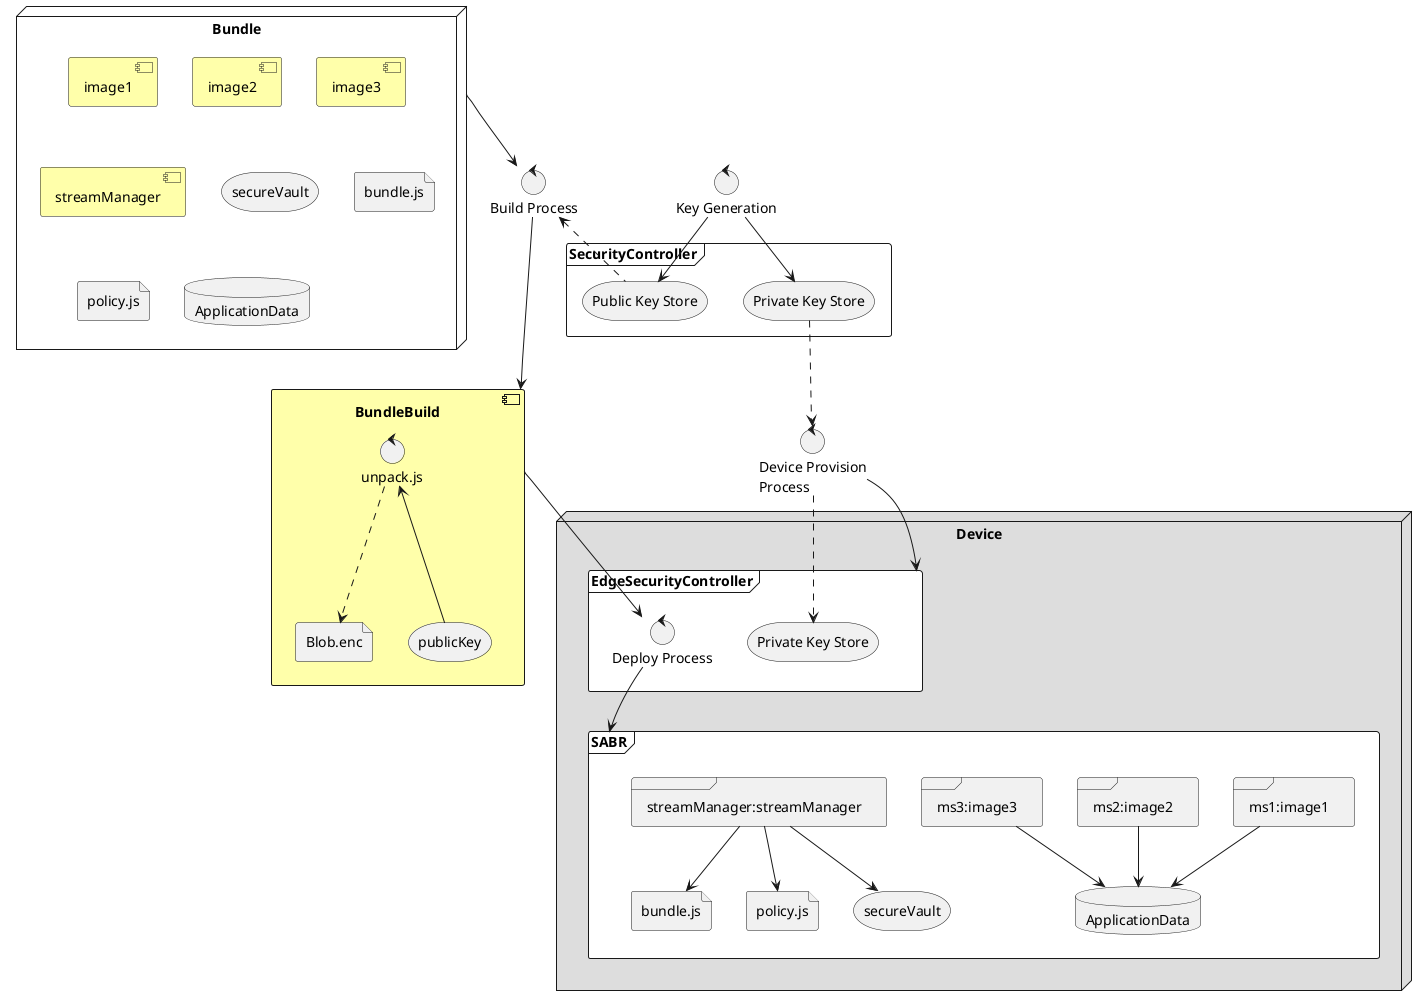 @startuml
'https://plantuml.com/component-diagram


node "Bundle" as Bundle {
    component image1 #ffffaa
    component image2 #ffffaa
    component image3 #ffffaa
    component streamManager #ffffaa
    storage secureVault
    file bundle.js
    file policy.js
    database ApplicationData
}

component "BundleBuild" as BB #ffffaa {
    file Blob.enc
    storage publicKey
    control unpack.js
    unpack.js <-- publicKey
    unpack.js ..> Blob.enc
}
control "Key Generation" as KG

control "Build Process" as BP

frame "SecurityController" as SC {
    storage "Public Key Store" as ks1
    storage "Private Key Store" as pks1
}
control "Device Provision\nProcess" as dpp

node Device #dddddd {
frame "EdgeSecurityController" as ESC #ffffff {
    storage "Private Key Store" as ks2
    control "Deploy Process" as dp
}
frame "SABR" as SABR #ffffff {
   frame "ms1:image1" as ms1
   frame "ms2:image2" as ms2
   frame "ms3:image3" as ms3
   frame "streamManager:streamManager" as SM
   database ApplicationData as ad
   file bundle.js as b2
   file policy.js as p2
   storage secureVault as sv
   ms1 --> ad
   ms2 --> ad
   ms3 --> ad
   SM -->  b2
   SM -->  p2
   SM -->  sv
}
}

dpp --> ESC
dpp ..> ks2
BB --> dp
dp --> SABR
Bundle --> BP
BP ---> BB
BP <.. ks1
KG --> ks1
KG --> pks1
pks1 ..> dpp
@enduml
